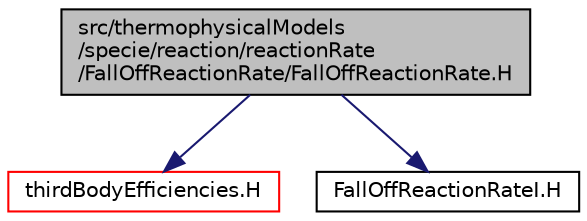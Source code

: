 digraph "src/thermophysicalModels/specie/reaction/reactionRate/FallOffReactionRate/FallOffReactionRate.H"
{
  bgcolor="transparent";
  edge [fontname="Helvetica",fontsize="10",labelfontname="Helvetica",labelfontsize="10"];
  node [fontname="Helvetica",fontsize="10",shape=record];
  Node0 [label="src/thermophysicalModels\l/specie/reaction/reactionRate\l/FallOffReactionRate/FallOffReactionRate.H",height=0.2,width=0.4,color="black", fillcolor="grey75", style="filled", fontcolor="black"];
  Node0 -> Node1 [color="midnightblue",fontsize="10",style="solid",fontname="Helvetica"];
  Node1 [label="thirdBodyEfficiencies.H",height=0.2,width=0.4,color="red",URL="$a17006.html"];
  Node0 -> Node81 [color="midnightblue",fontsize="10",style="solid",fontname="Helvetica"];
  Node81 [label="FallOffReactionRateI.H",height=0.2,width=0.4,color="black",URL="$a16967.html"];
}
